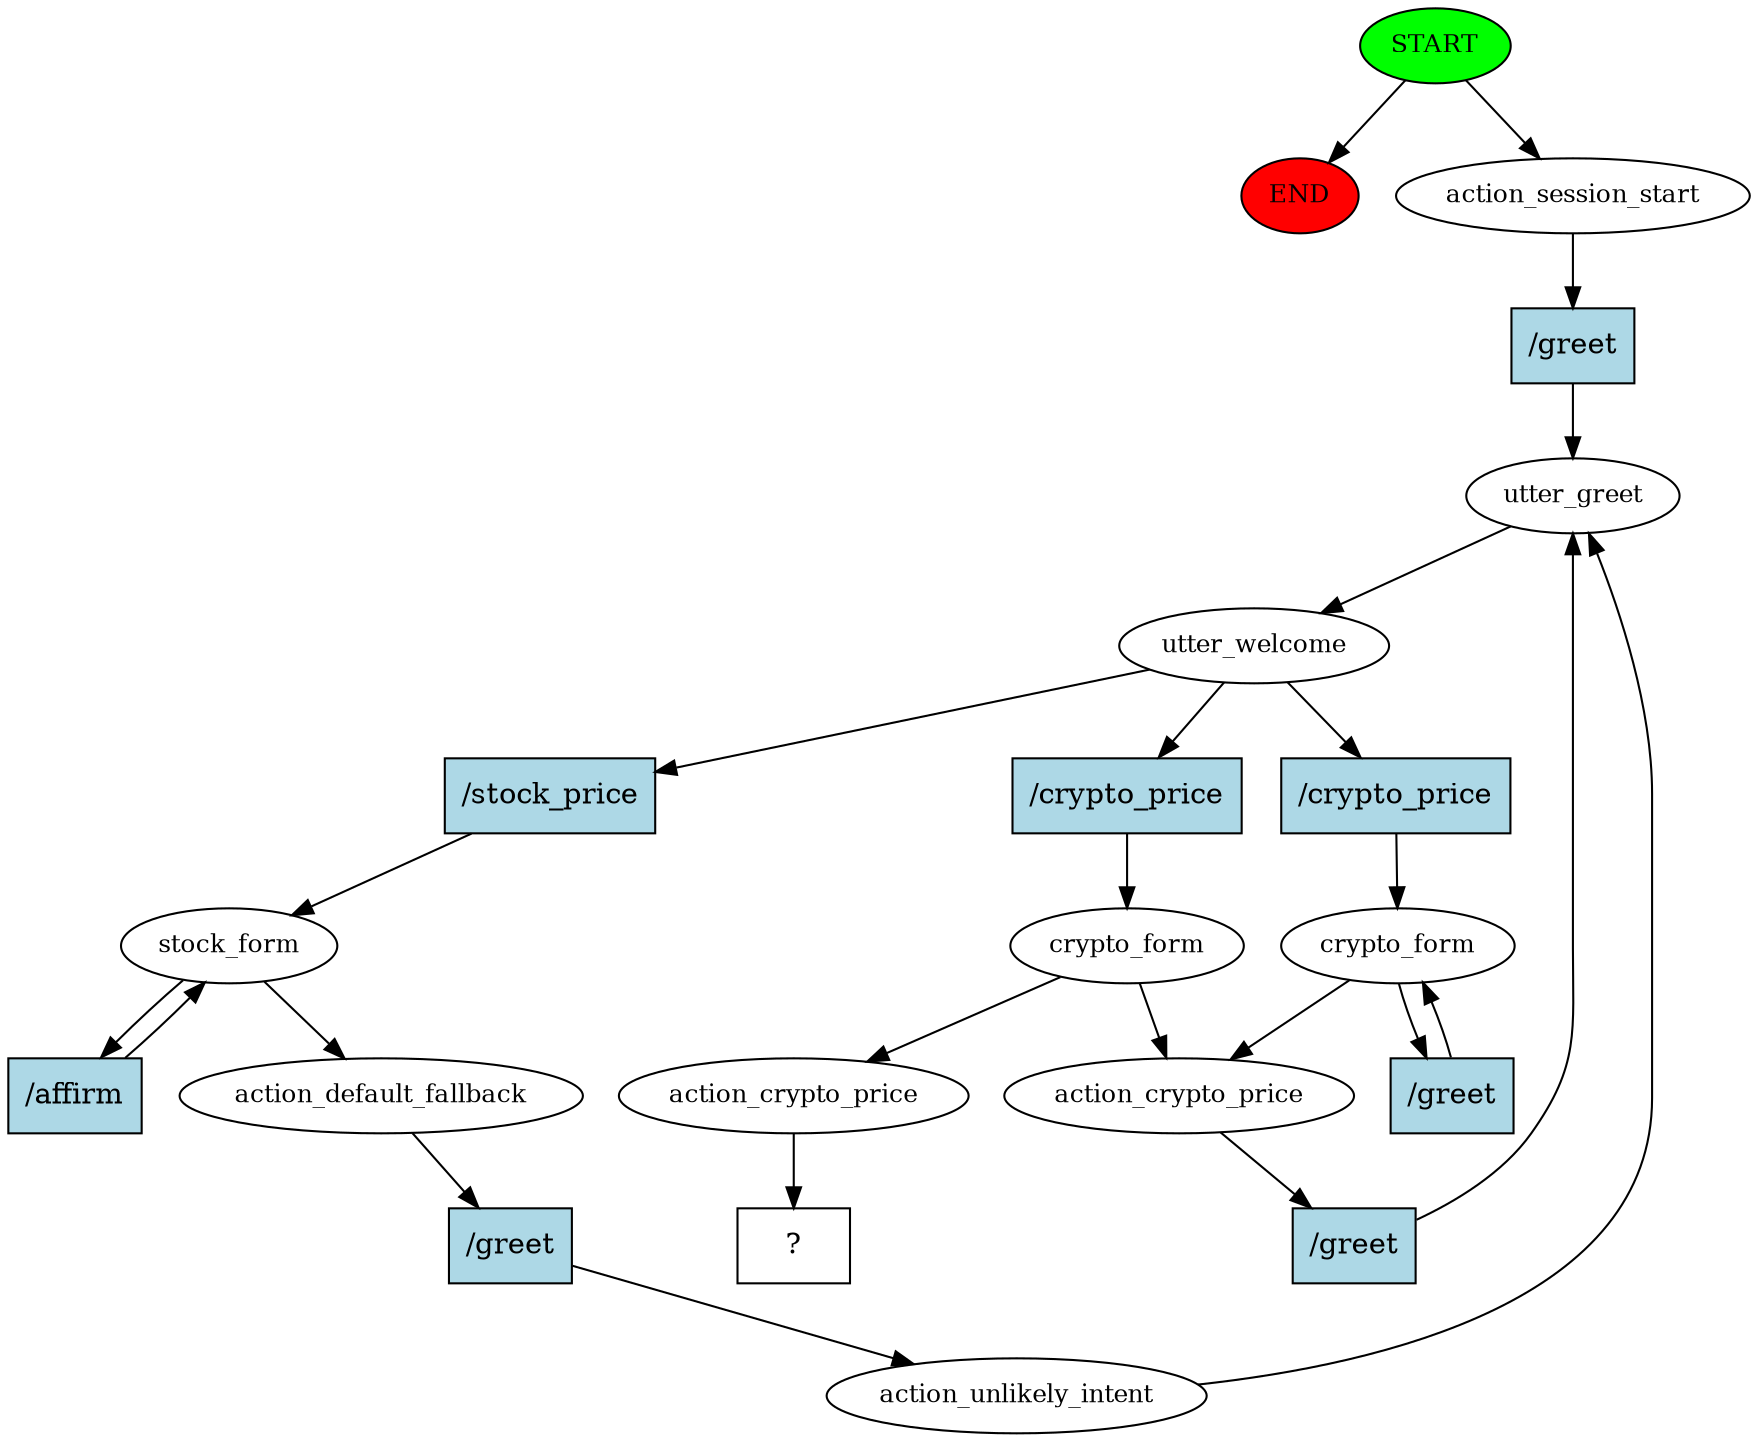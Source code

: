 digraph  {
0 [class="start active", fillcolor=green, fontsize=12, label=START, style=filled];
"-1" [class=end, fillcolor=red, fontsize=12, label=END, style=filled];
1 [class=active, fontsize=12, label=action_session_start];
2 [class=active, fontsize=12, label=utter_greet];
3 [class=active, fontsize=12, label=utter_welcome];
4 [class=active, fontsize=12, label=crypto_form];
6 [class=active, fontsize=12, label=action_crypto_price];
9 [class=active, fontsize=12, label=stock_form];
11 [class=active, fontsize=12, label=action_default_fallback];
12 [class=active, fontsize=12, label=action_unlikely_intent];
15 [class=active, fontsize=12, label=crypto_form];
24 [class=active, fontsize=12, label=action_crypto_price];
25 [class="intent dashed active", label="  ?  ", shape=rect];
26 [class="intent active", fillcolor=lightblue, label="/greet", shape=rect, style=filled];
27 [class="intent active", fillcolor=lightblue, label="/crypto_price", shape=rect, style=filled];
28 [class="intent active", fillcolor=lightblue, label="/stock_price", shape=rect, style=filled];
29 [class="intent active", fillcolor=lightblue, label="/crypto_price", shape=rect, style=filled];
30 [class="intent active", fillcolor=lightblue, label="/greet", shape=rect, style=filled];
31 [class="intent active", fillcolor=lightblue, label="/greet", shape=rect, style=filled];
32 [class="intent active", fillcolor=lightblue, label="/affirm", shape=rect, style=filled];
33 [class="intent active", fillcolor=lightblue, label="/greet", shape=rect, style=filled];
0 -> "-1"  [class="", key=NONE, label=""];
0 -> 1  [class=active, key=NONE, label=""];
1 -> 26  [class=active, key=0];
2 -> 3  [class=active, key=NONE, label=""];
3 -> 27  [class=active, key=0];
3 -> 28  [class=active, key=0];
3 -> 29  [class=active, key=0];
4 -> 6  [class=active, key=NONE, label=""];
4 -> 30  [class=active, key=0];
6 -> 31  [class=active, key=0];
9 -> 11  [class=active, key=NONE, label=""];
9 -> 32  [class=active, key=0];
11 -> 33  [class=active, key=0];
12 -> 2  [class=active, key=NONE, label=""];
15 -> 6  [class=active, key=NONE, label=""];
15 -> 24  [class=active, key=NONE, label=""];
24 -> 25  [class=active, key=NONE, label=""];
26 -> 2  [class=active, key=0];
27 -> 4  [class=active, key=0];
28 -> 9  [class=active, key=0];
29 -> 15  [class=active, key=0];
30 -> 4  [class=active, key=0];
31 -> 2  [class=active, key=0];
32 -> 9  [class=active, key=0];
33 -> 12  [class=active, key=0];
}
